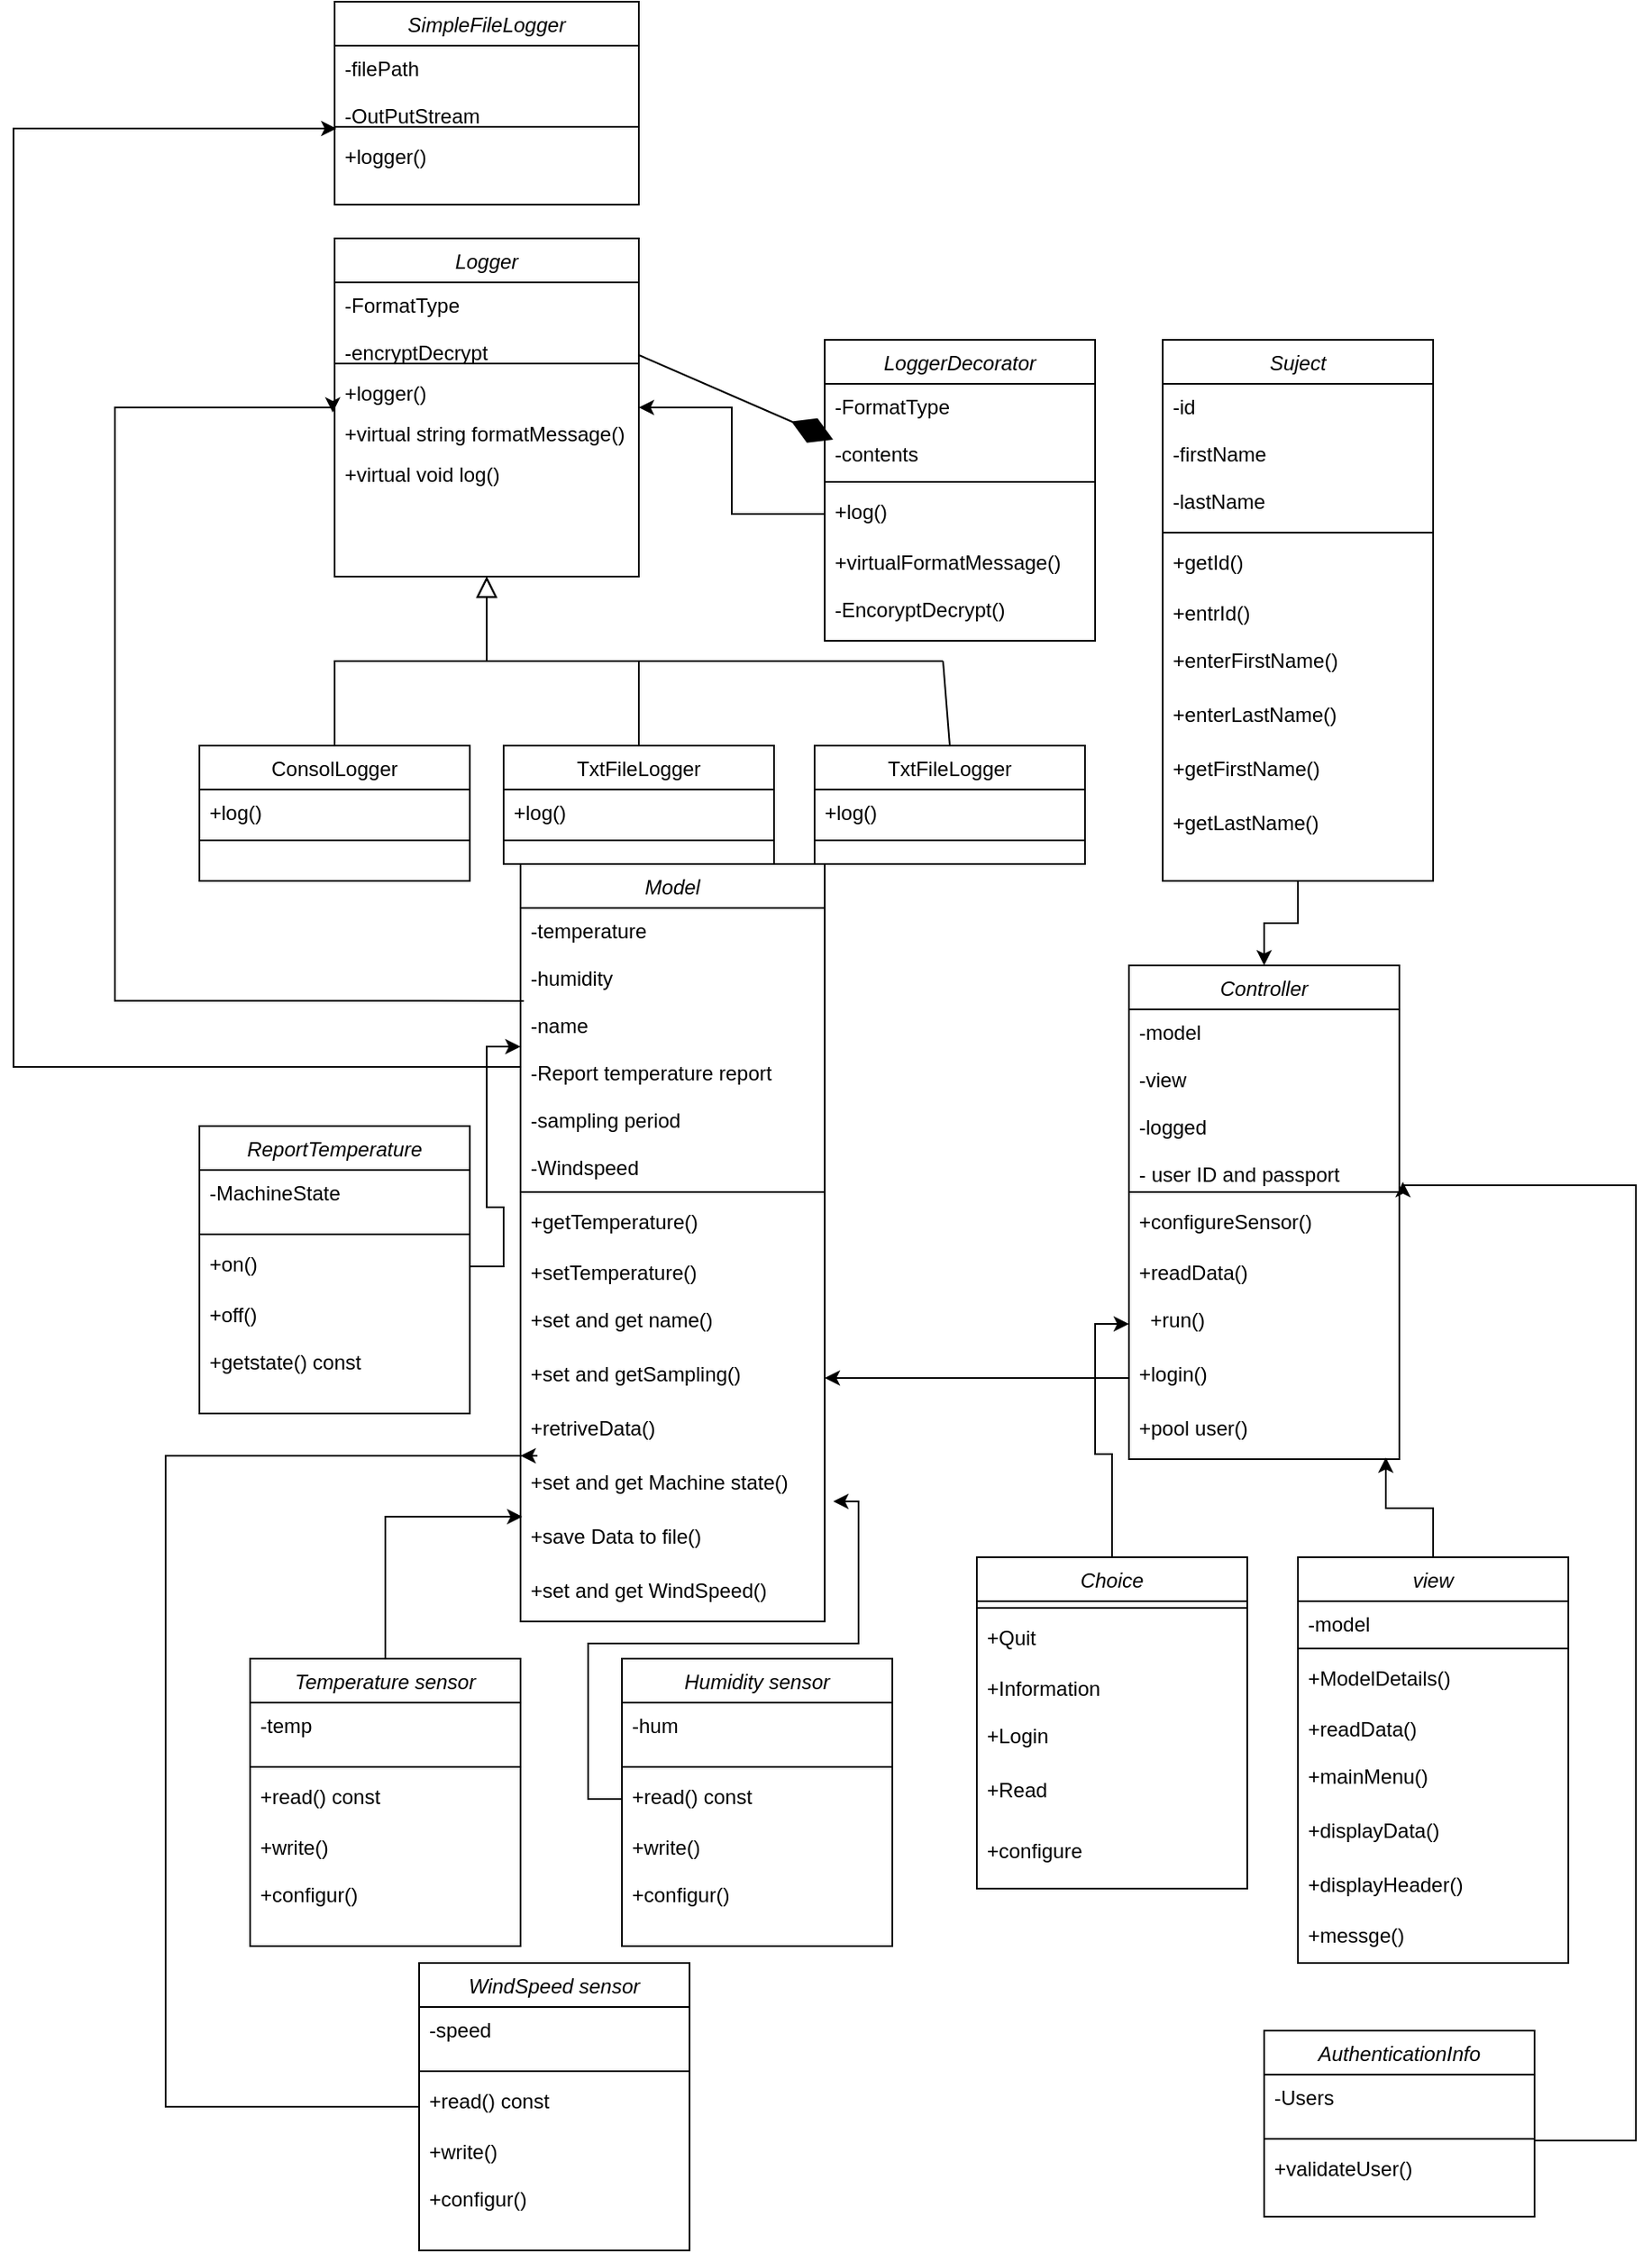 <mxfile version="14.4.3" type="device"><diagram id="C5RBs43oDa-KdzZeNtuy" name="Page-1"><mxGraphModel dx="1695" dy="1651" grid="1" gridSize="10" guides="1" tooltips="1" connect="1" arrows="1" fold="1" page="1" pageScale="1" pageWidth="827" pageHeight="1169" math="0" shadow="0"><root><mxCell id="WIyWlLk6GJQsqaUBKTNV-0"/><mxCell id="WIyWlLk6GJQsqaUBKTNV-1" parent="WIyWlLk6GJQsqaUBKTNV-0"/><mxCell id="zkfFHV4jXpPFQw0GAbJ--0" value="Logger" style="swimlane;fontStyle=2;align=center;verticalAlign=top;childLayout=stackLayout;horizontal=1;startSize=26;horizontalStack=0;resizeParent=1;resizeLast=0;collapsible=1;marginBottom=0;rounded=0;shadow=0;strokeWidth=1;" parent="WIyWlLk6GJQsqaUBKTNV-1" vertex="1"><mxGeometry x="50" y="60" width="180" height="200" as="geometry"><mxRectangle x="230" y="140" width="160" height="26" as="alternateBounds"/></mxGeometry></mxCell><mxCell id="zkfFHV4jXpPFQw0GAbJ--1" value="-FormatType&#10;&#10;-encryptDecrypt" style="text;align=left;verticalAlign=top;spacingLeft=4;spacingRight=4;overflow=hidden;rotatable=0;points=[[0,0.5],[1,0.5]];portConstraint=eastwest;" parent="zkfFHV4jXpPFQw0GAbJ--0" vertex="1"><mxGeometry y="26" width="180" height="44" as="geometry"/></mxCell><mxCell id="zkfFHV4jXpPFQw0GAbJ--4" value="" style="line;html=1;strokeWidth=1;align=left;verticalAlign=middle;spacingTop=-1;spacingLeft=3;spacingRight=3;rotatable=0;labelPosition=right;points=[];portConstraint=eastwest;" parent="zkfFHV4jXpPFQw0GAbJ--0" vertex="1"><mxGeometry y="70" width="180" height="8" as="geometry"/></mxCell><mxCell id="u04fJvuUdcjCUHpuiP7m-21" value="+logger()" style="text;align=left;verticalAlign=top;spacingLeft=4;spacingRight=4;overflow=hidden;rotatable=0;points=[[0,0.5],[1,0.5]];portConstraint=eastwest;" parent="zkfFHV4jXpPFQw0GAbJ--0" vertex="1"><mxGeometry y="78" width="180" height="24" as="geometry"/></mxCell><mxCell id="u04fJvuUdcjCUHpuiP7m-22" value="+virtual string formatMessage()" style="text;align=left;verticalAlign=top;spacingLeft=4;spacingRight=4;overflow=hidden;rotatable=0;points=[[0,0.5],[1,0.5]];portConstraint=eastwest;" parent="zkfFHV4jXpPFQw0GAbJ--0" vertex="1"><mxGeometry y="102" width="180" height="24" as="geometry"/></mxCell><mxCell id="u04fJvuUdcjCUHpuiP7m-23" value="+virtual void log()" style="text;align=left;verticalAlign=top;spacingLeft=4;spacingRight=4;overflow=hidden;rotatable=0;points=[[0,0.5],[1,0.5]];portConstraint=eastwest;" parent="zkfFHV4jXpPFQw0GAbJ--0" vertex="1"><mxGeometry y="126" width="180" height="24" as="geometry"/></mxCell><mxCell id="zkfFHV4jXpPFQw0GAbJ--6" value="ConsolLogger" style="swimlane;fontStyle=0;align=center;verticalAlign=top;childLayout=stackLayout;horizontal=1;startSize=26;horizontalStack=0;resizeParent=1;resizeLast=0;collapsible=1;marginBottom=0;rounded=0;shadow=0;strokeWidth=1;" parent="WIyWlLk6GJQsqaUBKTNV-1" vertex="1"><mxGeometry x="-30" y="360" width="160" height="80" as="geometry"><mxRectangle x="130" y="380" width="160" height="26" as="alternateBounds"/></mxGeometry></mxCell><mxCell id="zkfFHV4jXpPFQw0GAbJ--7" value="+log()" style="text;align=left;verticalAlign=top;spacingLeft=4;spacingRight=4;overflow=hidden;rotatable=0;points=[[0,0.5],[1,0.5]];portConstraint=eastwest;" parent="zkfFHV4jXpPFQw0GAbJ--6" vertex="1"><mxGeometry y="26" width="160" height="26" as="geometry"/></mxCell><mxCell id="zkfFHV4jXpPFQw0GAbJ--9" value="" style="line;html=1;strokeWidth=1;align=left;verticalAlign=middle;spacingTop=-1;spacingLeft=3;spacingRight=3;rotatable=0;labelPosition=right;points=[];portConstraint=eastwest;" parent="zkfFHV4jXpPFQw0GAbJ--6" vertex="1"><mxGeometry y="52" width="160" height="8" as="geometry"/></mxCell><mxCell id="zkfFHV4jXpPFQw0GAbJ--12" value="" style="endArrow=block;endSize=10;endFill=0;shadow=0;strokeWidth=1;rounded=0;edgeStyle=elbowEdgeStyle;elbow=vertical;" parent="WIyWlLk6GJQsqaUBKTNV-1" source="zkfFHV4jXpPFQw0GAbJ--6" target="zkfFHV4jXpPFQw0GAbJ--0" edge="1"><mxGeometry width="160" relative="1" as="geometry"><mxPoint x="200" y="203" as="sourcePoint"/><mxPoint x="200" y="203" as="targetPoint"/></mxGeometry></mxCell><mxCell id="zkfFHV4jXpPFQw0GAbJ--13" value="TxtFileLogger" style="swimlane;fontStyle=0;align=center;verticalAlign=top;childLayout=stackLayout;horizontal=1;startSize=26;horizontalStack=0;resizeParent=1;resizeLast=0;collapsible=1;marginBottom=0;rounded=0;shadow=0;strokeWidth=1;" parent="WIyWlLk6GJQsqaUBKTNV-1" vertex="1"><mxGeometry x="150" y="360" width="160" height="70" as="geometry"><mxRectangle x="340" y="380" width="170" height="26" as="alternateBounds"/></mxGeometry></mxCell><mxCell id="zkfFHV4jXpPFQw0GAbJ--14" value="+log()" style="text;align=left;verticalAlign=top;spacingLeft=4;spacingRight=4;overflow=hidden;rotatable=0;points=[[0,0.5],[1,0.5]];portConstraint=eastwest;" parent="zkfFHV4jXpPFQw0GAbJ--13" vertex="1"><mxGeometry y="26" width="160" height="26" as="geometry"/></mxCell><mxCell id="zkfFHV4jXpPFQw0GAbJ--15" value="" style="line;html=1;strokeWidth=1;align=left;verticalAlign=middle;spacingTop=-1;spacingLeft=3;spacingRight=3;rotatable=0;labelPosition=right;points=[];portConstraint=eastwest;" parent="zkfFHV4jXpPFQw0GAbJ--13" vertex="1"><mxGeometry y="52" width="160" height="8" as="geometry"/></mxCell><mxCell id="zkfFHV4jXpPFQw0GAbJ--16" value="" style="endArrow=block;endSize=10;endFill=0;shadow=0;strokeWidth=1;rounded=0;edgeStyle=elbowEdgeStyle;elbow=vertical;" parent="WIyWlLk6GJQsqaUBKTNV-1" source="zkfFHV4jXpPFQw0GAbJ--13" target="zkfFHV4jXpPFQw0GAbJ--0" edge="1"><mxGeometry width="160" relative="1" as="geometry"><mxPoint x="210" y="373" as="sourcePoint"/><mxPoint x="310" y="271" as="targetPoint"/></mxGeometry></mxCell><mxCell id="u04fJvuUdcjCUHpuiP7m-0" value="TxtFileLogger" style="swimlane;fontStyle=0;align=center;verticalAlign=top;childLayout=stackLayout;horizontal=1;startSize=26;horizontalStack=0;resizeParent=1;resizeLast=0;collapsible=1;marginBottom=0;rounded=0;shadow=0;strokeWidth=1;" parent="WIyWlLk6GJQsqaUBKTNV-1" vertex="1"><mxGeometry x="334" y="360" width="160" height="70" as="geometry"><mxRectangle x="340" y="380" width="170" height="26" as="alternateBounds"/></mxGeometry></mxCell><mxCell id="u04fJvuUdcjCUHpuiP7m-1" value="+log()" style="text;align=left;verticalAlign=top;spacingLeft=4;spacingRight=4;overflow=hidden;rotatable=0;points=[[0,0.5],[1,0.5]];portConstraint=eastwest;" parent="u04fJvuUdcjCUHpuiP7m-0" vertex="1"><mxGeometry y="26" width="160" height="26" as="geometry"/></mxCell><mxCell id="u04fJvuUdcjCUHpuiP7m-2" value="" style="line;html=1;strokeWidth=1;align=left;verticalAlign=middle;spacingTop=-1;spacingLeft=3;spacingRight=3;rotatable=0;labelPosition=right;points=[];portConstraint=eastwest;" parent="u04fJvuUdcjCUHpuiP7m-0" vertex="1"><mxGeometry y="52" width="160" height="8" as="geometry"/></mxCell><mxCell id="u04fJvuUdcjCUHpuiP7m-4" value="" style="endArrow=none;html=1;" parent="WIyWlLk6GJQsqaUBKTNV-1" edge="1"><mxGeometry width="50" height="50" relative="1" as="geometry"><mxPoint x="410" y="310" as="sourcePoint"/><mxPoint x="230" y="310" as="targetPoint"/></mxGeometry></mxCell><mxCell id="u04fJvuUdcjCUHpuiP7m-5" value="" style="endArrow=none;html=1;exitX=0.5;exitY=0;exitDx=0;exitDy=0;" parent="WIyWlLk6GJQsqaUBKTNV-1" source="u04fJvuUdcjCUHpuiP7m-0" edge="1"><mxGeometry width="50" height="50" relative="1" as="geometry"><mxPoint x="410" y="350" as="sourcePoint"/><mxPoint x="410" y="310" as="targetPoint"/></mxGeometry></mxCell><mxCell id="u04fJvuUdcjCUHpuiP7m-12" value="LoggerDecorator" style="swimlane;fontStyle=2;align=center;verticalAlign=top;childLayout=stackLayout;horizontal=1;startSize=26;horizontalStack=0;resizeParent=1;resizeLast=0;collapsible=1;marginBottom=0;rounded=0;shadow=0;strokeWidth=1;" parent="WIyWlLk6GJQsqaUBKTNV-1" vertex="1"><mxGeometry x="340" y="120" width="160" height="178" as="geometry"><mxRectangle x="230" y="140" width="160" height="26" as="alternateBounds"/></mxGeometry></mxCell><mxCell id="u04fJvuUdcjCUHpuiP7m-13" value="-FormatType&#10;&#10;-contents" style="text;align=left;verticalAlign=top;spacingLeft=4;spacingRight=4;overflow=hidden;rotatable=0;points=[[0,0.5],[1,0.5]];portConstraint=eastwest;" parent="u04fJvuUdcjCUHpuiP7m-12" vertex="1"><mxGeometry y="26" width="160" height="54" as="geometry"/></mxCell><mxCell id="u04fJvuUdcjCUHpuiP7m-14" value="" style="line;html=1;strokeWidth=1;align=left;verticalAlign=middle;spacingTop=-1;spacingLeft=3;spacingRight=3;rotatable=0;labelPosition=right;points=[];portConstraint=eastwest;" parent="u04fJvuUdcjCUHpuiP7m-12" vertex="1"><mxGeometry y="80" width="160" height="8" as="geometry"/></mxCell><mxCell id="u04fJvuUdcjCUHpuiP7m-16" value="+log()" style="text;align=left;verticalAlign=top;spacingLeft=4;spacingRight=4;overflow=hidden;rotatable=0;points=[[0,0.5],[1,0.5]];portConstraint=eastwest;" parent="u04fJvuUdcjCUHpuiP7m-12" vertex="1"><mxGeometry y="88" width="160" height="30" as="geometry"/></mxCell><mxCell id="u04fJvuUdcjCUHpuiP7m-17" value="+virtualFormatMessage()" style="text;align=left;verticalAlign=top;spacingLeft=4;spacingRight=4;overflow=hidden;rotatable=0;points=[[0,0.5],[1,0.5]];portConstraint=eastwest;" parent="u04fJvuUdcjCUHpuiP7m-12" vertex="1"><mxGeometry y="118" width="160" height="28" as="geometry"/></mxCell><mxCell id="u04fJvuUdcjCUHpuiP7m-18" value="-EncoryptDecrypt()" style="text;align=left;verticalAlign=top;spacingLeft=4;spacingRight=4;overflow=hidden;rotatable=0;points=[[0,0.5],[1,0.5]];portConstraint=eastwest;" parent="u04fJvuUdcjCUHpuiP7m-12" vertex="1"><mxGeometry y="146" width="160" height="32" as="geometry"/></mxCell><mxCell id="u04fJvuUdcjCUHpuiP7m-19" value="" style="endArrow=diamondThin;endFill=1;endSize=24;html=1;entryX=0.031;entryY=0.045;entryDx=0;entryDy=0;entryPerimeter=0;exitX=1;exitY=0.977;exitDx=0;exitDy=0;exitPerimeter=0;" parent="WIyWlLk6GJQsqaUBKTNV-1" source="zkfFHV4jXpPFQw0GAbJ--1" edge="1"><mxGeometry width="160" relative="1" as="geometry"><mxPoint x="230" y="173.5" as="sourcePoint"/><mxPoint x="344.96" y="178.99" as="targetPoint"/><Array as="points"/></mxGeometry></mxCell><mxCell id="u04fJvuUdcjCUHpuiP7m-20" style="edgeStyle=orthogonalEdgeStyle;rounded=0;orthogonalLoop=1;jettySize=auto;html=1;entryX=1;entryY=0.5;entryDx=0;entryDy=0;" parent="WIyWlLk6GJQsqaUBKTNV-1" source="u04fJvuUdcjCUHpuiP7m-16" target="zkfFHV4jXpPFQw0GAbJ--0" edge="1"><mxGeometry relative="1" as="geometry"><mxPoint x="230" y="215" as="targetPoint"/></mxGeometry></mxCell><mxCell id="u04fJvuUdcjCUHpuiP7m-122" style="edgeStyle=orthogonalEdgeStyle;rounded=0;orthogonalLoop=1;jettySize=auto;html=1;" parent="WIyWlLk6GJQsqaUBKTNV-1" source="u04fJvuUdcjCUHpuiP7m-24" target="u04fJvuUdcjCUHpuiP7m-94" edge="1"><mxGeometry relative="1" as="geometry"/></mxCell><mxCell id="u04fJvuUdcjCUHpuiP7m-24" value="Suject" style="swimlane;fontStyle=2;align=center;verticalAlign=top;childLayout=stackLayout;horizontal=1;startSize=26;horizontalStack=0;resizeParent=1;resizeLast=0;collapsible=1;marginBottom=0;rounded=0;shadow=0;strokeWidth=1;" parent="WIyWlLk6GJQsqaUBKTNV-1" vertex="1"><mxGeometry x="540" y="120" width="160" height="320" as="geometry"><mxRectangle x="230" y="140" width="160" height="26" as="alternateBounds"/></mxGeometry></mxCell><mxCell id="u04fJvuUdcjCUHpuiP7m-25" value="-id&#10;&#10;-firstName&#10;&#10;-lastName&#10;" style="text;align=left;verticalAlign=top;spacingLeft=4;spacingRight=4;overflow=hidden;rotatable=0;points=[[0,0.5],[1,0.5]];portConstraint=eastwest;" parent="u04fJvuUdcjCUHpuiP7m-24" vertex="1"><mxGeometry y="26" width="160" height="84" as="geometry"/></mxCell><mxCell id="u04fJvuUdcjCUHpuiP7m-26" value="" style="line;html=1;strokeWidth=1;align=left;verticalAlign=middle;spacingTop=-1;spacingLeft=3;spacingRight=3;rotatable=0;labelPosition=right;points=[];portConstraint=eastwest;" parent="u04fJvuUdcjCUHpuiP7m-24" vertex="1"><mxGeometry y="110" width="160" height="8" as="geometry"/></mxCell><mxCell id="u04fJvuUdcjCUHpuiP7m-27" value="+getId()" style="text;align=left;verticalAlign=top;spacingLeft=4;spacingRight=4;overflow=hidden;rotatable=0;points=[[0,0.5],[1,0.5]];portConstraint=eastwest;" parent="u04fJvuUdcjCUHpuiP7m-24" vertex="1"><mxGeometry y="118" width="160" height="30" as="geometry"/></mxCell><mxCell id="u04fJvuUdcjCUHpuiP7m-28" value="+entrId()" style="text;align=left;verticalAlign=top;spacingLeft=4;spacingRight=4;overflow=hidden;rotatable=0;points=[[0,0.5],[1,0.5]];portConstraint=eastwest;" parent="u04fJvuUdcjCUHpuiP7m-24" vertex="1"><mxGeometry y="148" width="160" height="28" as="geometry"/></mxCell><mxCell id="u04fJvuUdcjCUHpuiP7m-29" value="+enterFirstName()" style="text;align=left;verticalAlign=top;spacingLeft=4;spacingRight=4;overflow=hidden;rotatable=0;points=[[0,0.5],[1,0.5]];portConstraint=eastwest;" parent="u04fJvuUdcjCUHpuiP7m-24" vertex="1"><mxGeometry y="176" width="160" height="32" as="geometry"/></mxCell><mxCell id="u04fJvuUdcjCUHpuiP7m-30" value="+enterLastName()" style="text;align=left;verticalAlign=top;spacingLeft=4;spacingRight=4;overflow=hidden;rotatable=0;points=[[0,0.5],[1,0.5]];portConstraint=eastwest;" parent="u04fJvuUdcjCUHpuiP7m-24" vertex="1"><mxGeometry y="208" width="160" height="32" as="geometry"/></mxCell><mxCell id="u04fJvuUdcjCUHpuiP7m-31" value="+getFirstName()" style="text;align=left;verticalAlign=top;spacingLeft=4;spacingRight=4;overflow=hidden;rotatable=0;points=[[0,0.5],[1,0.5]];portConstraint=eastwest;" parent="u04fJvuUdcjCUHpuiP7m-24" vertex="1"><mxGeometry y="240" width="160" height="32" as="geometry"/></mxCell><mxCell id="u04fJvuUdcjCUHpuiP7m-32" value="+getLastName()" style="text;align=left;verticalAlign=top;spacingLeft=4;spacingRight=4;overflow=hidden;rotatable=0;points=[[0,0.5],[1,0.5]];portConstraint=eastwest;" parent="u04fJvuUdcjCUHpuiP7m-24" vertex="1"><mxGeometry y="272" width="160" height="32" as="geometry"/></mxCell><mxCell id="u04fJvuUdcjCUHpuiP7m-33" value="ReportTemperature" style="swimlane;fontStyle=2;align=center;verticalAlign=top;childLayout=stackLayout;horizontal=1;startSize=26;horizontalStack=0;resizeParent=1;resizeLast=0;collapsible=1;marginBottom=0;rounded=0;shadow=0;strokeWidth=1;" parent="WIyWlLk6GJQsqaUBKTNV-1" vertex="1"><mxGeometry x="-30" y="585" width="160" height="170" as="geometry"><mxRectangle x="230" y="140" width="160" height="26" as="alternateBounds"/></mxGeometry></mxCell><mxCell id="u04fJvuUdcjCUHpuiP7m-34" value="-MachineState&#10;&#10;&#10;&#10;&#10;" style="text;align=left;verticalAlign=top;spacingLeft=4;spacingRight=4;overflow=hidden;rotatable=0;points=[[0,0.5],[1,0.5]];portConstraint=eastwest;" parent="u04fJvuUdcjCUHpuiP7m-33" vertex="1"><mxGeometry y="26" width="160" height="34" as="geometry"/></mxCell><mxCell id="u04fJvuUdcjCUHpuiP7m-35" value="" style="line;html=1;strokeWidth=1;align=left;verticalAlign=middle;spacingTop=-1;spacingLeft=3;spacingRight=3;rotatable=0;labelPosition=right;points=[];portConstraint=eastwest;" parent="u04fJvuUdcjCUHpuiP7m-33" vertex="1"><mxGeometry y="60" width="160" height="8" as="geometry"/></mxCell><mxCell id="u04fJvuUdcjCUHpuiP7m-36" value="+on()" style="text;align=left;verticalAlign=top;spacingLeft=4;spacingRight=4;overflow=hidden;rotatable=0;points=[[0,0.5],[1,0.5]];portConstraint=eastwest;" parent="u04fJvuUdcjCUHpuiP7m-33" vertex="1"><mxGeometry y="68" width="160" height="30" as="geometry"/></mxCell><mxCell id="u04fJvuUdcjCUHpuiP7m-37" value="+off()" style="text;align=left;verticalAlign=top;spacingLeft=4;spacingRight=4;overflow=hidden;rotatable=0;points=[[0,0.5],[1,0.5]];portConstraint=eastwest;" parent="u04fJvuUdcjCUHpuiP7m-33" vertex="1"><mxGeometry y="98" width="160" height="28" as="geometry"/></mxCell><mxCell id="u04fJvuUdcjCUHpuiP7m-38" value="+getstate() const" style="text;align=left;verticalAlign=top;spacingLeft=4;spacingRight=4;overflow=hidden;rotatable=0;points=[[0,0.5],[1,0.5]];portConstraint=eastwest;" parent="u04fJvuUdcjCUHpuiP7m-33" vertex="1"><mxGeometry y="126" width="160" height="32" as="geometry"/></mxCell><mxCell id="u04fJvuUdcjCUHpuiP7m-68" style="edgeStyle=orthogonalEdgeStyle;rounded=0;orthogonalLoop=1;jettySize=auto;html=1;entryX=0.006;entryY=0.063;entryDx=0;entryDy=0;entryPerimeter=0;" parent="WIyWlLk6GJQsqaUBKTNV-1" source="u04fJvuUdcjCUHpuiP7m-42" target="u04fJvuUdcjCUHpuiP7m-63" edge="1"><mxGeometry relative="1" as="geometry"/></mxCell><mxCell id="u04fJvuUdcjCUHpuiP7m-42" value="Temperature sensor" style="swimlane;fontStyle=2;align=center;verticalAlign=top;childLayout=stackLayout;horizontal=1;startSize=26;horizontalStack=0;resizeParent=1;resizeLast=0;collapsible=1;marginBottom=0;rounded=0;shadow=0;strokeWidth=1;" parent="WIyWlLk6GJQsqaUBKTNV-1" vertex="1"><mxGeometry y="900" width="160" height="170" as="geometry"><mxRectangle x="230" y="140" width="160" height="26" as="alternateBounds"/></mxGeometry></mxCell><mxCell id="u04fJvuUdcjCUHpuiP7m-43" value="-temp&#10;&#10;&#10;&#10;&#10;" style="text;align=left;verticalAlign=top;spacingLeft=4;spacingRight=4;overflow=hidden;rotatable=0;points=[[0,0.5],[1,0.5]];portConstraint=eastwest;" parent="u04fJvuUdcjCUHpuiP7m-42" vertex="1"><mxGeometry y="26" width="160" height="34" as="geometry"/></mxCell><mxCell id="u04fJvuUdcjCUHpuiP7m-44" value="" style="line;html=1;strokeWidth=1;align=left;verticalAlign=middle;spacingTop=-1;spacingLeft=3;spacingRight=3;rotatable=0;labelPosition=right;points=[];portConstraint=eastwest;" parent="u04fJvuUdcjCUHpuiP7m-42" vertex="1"><mxGeometry y="60" width="160" height="8" as="geometry"/></mxCell><mxCell id="u04fJvuUdcjCUHpuiP7m-45" value="+read() const" style="text;align=left;verticalAlign=top;spacingLeft=4;spacingRight=4;overflow=hidden;rotatable=0;points=[[0,0.5],[1,0.5]];portConstraint=eastwest;" parent="u04fJvuUdcjCUHpuiP7m-42" vertex="1"><mxGeometry y="68" width="160" height="30" as="geometry"/></mxCell><mxCell id="u04fJvuUdcjCUHpuiP7m-46" value="+write()" style="text;align=left;verticalAlign=top;spacingLeft=4;spacingRight=4;overflow=hidden;rotatable=0;points=[[0,0.5],[1,0.5]];portConstraint=eastwest;" parent="u04fJvuUdcjCUHpuiP7m-42" vertex="1"><mxGeometry y="98" width="160" height="28" as="geometry"/></mxCell><mxCell id="u04fJvuUdcjCUHpuiP7m-47" value="+configur()" style="text;align=left;verticalAlign=top;spacingLeft=4;spacingRight=4;overflow=hidden;rotatable=0;points=[[0,0.5],[1,0.5]];portConstraint=eastwest;" parent="u04fJvuUdcjCUHpuiP7m-42" vertex="1"><mxGeometry y="126" width="160" height="32" as="geometry"/></mxCell><mxCell id="u04fJvuUdcjCUHpuiP7m-48" value="Humidity sensor" style="swimlane;fontStyle=2;align=center;verticalAlign=top;childLayout=stackLayout;horizontal=1;startSize=26;horizontalStack=0;resizeParent=1;resizeLast=0;collapsible=1;marginBottom=0;rounded=0;shadow=0;strokeWidth=1;" parent="WIyWlLk6GJQsqaUBKTNV-1" vertex="1"><mxGeometry x="220" y="900" width="160" height="170" as="geometry"><mxRectangle x="230" y="140" width="160" height="26" as="alternateBounds"/></mxGeometry></mxCell><mxCell id="u04fJvuUdcjCUHpuiP7m-49" value="-hum&#10;&#10;&#10;&#10;&#10;" style="text;align=left;verticalAlign=top;spacingLeft=4;spacingRight=4;overflow=hidden;rotatable=0;points=[[0,0.5],[1,0.5]];portConstraint=eastwest;" parent="u04fJvuUdcjCUHpuiP7m-48" vertex="1"><mxGeometry y="26" width="160" height="34" as="geometry"/></mxCell><mxCell id="u04fJvuUdcjCUHpuiP7m-50" value="" style="line;html=1;strokeWidth=1;align=left;verticalAlign=middle;spacingTop=-1;spacingLeft=3;spacingRight=3;rotatable=0;labelPosition=right;points=[];portConstraint=eastwest;" parent="u04fJvuUdcjCUHpuiP7m-48" vertex="1"><mxGeometry y="60" width="160" height="8" as="geometry"/></mxCell><mxCell id="u04fJvuUdcjCUHpuiP7m-51" value="+read() const" style="text;align=left;verticalAlign=top;spacingLeft=4;spacingRight=4;overflow=hidden;rotatable=0;points=[[0,0.5],[1,0.5]];portConstraint=eastwest;" parent="u04fJvuUdcjCUHpuiP7m-48" vertex="1"><mxGeometry y="68" width="160" height="30" as="geometry"/></mxCell><mxCell id="u04fJvuUdcjCUHpuiP7m-52" value="+write()" style="text;align=left;verticalAlign=top;spacingLeft=4;spacingRight=4;overflow=hidden;rotatable=0;points=[[0,0.5],[1,0.5]];portConstraint=eastwest;" parent="u04fJvuUdcjCUHpuiP7m-48" vertex="1"><mxGeometry y="98" width="160" height="28" as="geometry"/></mxCell><mxCell id="u04fJvuUdcjCUHpuiP7m-53" value="+configur()" style="text;align=left;verticalAlign=top;spacingLeft=4;spacingRight=4;overflow=hidden;rotatable=0;points=[[0,0.5],[1,0.5]];portConstraint=eastwest;" parent="u04fJvuUdcjCUHpuiP7m-48" vertex="1"><mxGeometry y="126" width="160" height="32" as="geometry"/></mxCell><mxCell id="u04fJvuUdcjCUHpuiP7m-54" value="Model" style="swimlane;fontStyle=2;align=center;verticalAlign=top;childLayout=stackLayout;horizontal=1;startSize=26;horizontalStack=0;resizeParent=1;resizeLast=0;collapsible=1;marginBottom=0;rounded=0;shadow=0;strokeWidth=1;" parent="WIyWlLk6GJQsqaUBKTNV-1" vertex="1"><mxGeometry x="160" y="430" width="180" height="448" as="geometry"><mxRectangle x="230" y="140" width="160" height="26" as="alternateBounds"/></mxGeometry></mxCell><mxCell id="u04fJvuUdcjCUHpuiP7m-55" value="-temperature&#10;&#10;-humidity&#10;&#10;-name&#10;&#10;-Report temperature report&#10;&#10;-sampling period&#10;&#10;-Windspeed&#10;&#10;&#10;&#10;&#10;" style="text;align=left;verticalAlign=top;spacingLeft=4;spacingRight=4;overflow=hidden;rotatable=0;points=[[0,0.5],[1,0.5]];portConstraint=eastwest;" parent="u04fJvuUdcjCUHpuiP7m-54" vertex="1"><mxGeometry y="26" width="180" height="164" as="geometry"/></mxCell><mxCell id="u04fJvuUdcjCUHpuiP7m-56" value="" style="line;html=1;strokeWidth=1;align=left;verticalAlign=middle;spacingTop=-1;spacingLeft=3;spacingRight=3;rotatable=0;labelPosition=right;points=[];portConstraint=eastwest;" parent="u04fJvuUdcjCUHpuiP7m-54" vertex="1"><mxGeometry y="190" width="180" height="8" as="geometry"/></mxCell><mxCell id="u04fJvuUdcjCUHpuiP7m-57" value="+getTemperature()" style="text;align=left;verticalAlign=top;spacingLeft=4;spacingRight=4;overflow=hidden;rotatable=0;points=[[0,0.5],[1,0.5]];portConstraint=eastwest;" parent="u04fJvuUdcjCUHpuiP7m-54" vertex="1"><mxGeometry y="198" width="180" height="30" as="geometry"/></mxCell><mxCell id="u04fJvuUdcjCUHpuiP7m-58" value="+setTemperature()" style="text;align=left;verticalAlign=top;spacingLeft=4;spacingRight=4;overflow=hidden;rotatable=0;points=[[0,0.5],[1,0.5]];portConstraint=eastwest;" parent="u04fJvuUdcjCUHpuiP7m-54" vertex="1"><mxGeometry y="228" width="180" height="28" as="geometry"/></mxCell><mxCell id="u04fJvuUdcjCUHpuiP7m-59" value="+set and get name()" style="text;align=left;verticalAlign=top;spacingLeft=4;spacingRight=4;overflow=hidden;rotatable=0;points=[[0,0.5],[1,0.5]];portConstraint=eastwest;" parent="u04fJvuUdcjCUHpuiP7m-54" vertex="1"><mxGeometry y="256" width="180" height="32" as="geometry"/></mxCell><mxCell id="u04fJvuUdcjCUHpuiP7m-60" value="+set and getSampling()" style="text;align=left;verticalAlign=top;spacingLeft=4;spacingRight=4;overflow=hidden;rotatable=0;points=[[0,0.5],[1,0.5]];portConstraint=eastwest;" parent="u04fJvuUdcjCUHpuiP7m-54" vertex="1"><mxGeometry y="288" width="180" height="32" as="geometry"/></mxCell><mxCell id="u04fJvuUdcjCUHpuiP7m-61" value="+retriveData()" style="text;align=left;verticalAlign=top;spacingLeft=4;spacingRight=4;overflow=hidden;rotatable=0;points=[[0,0.5],[1,0.5]];portConstraint=eastwest;" parent="u04fJvuUdcjCUHpuiP7m-54" vertex="1"><mxGeometry y="320" width="180" height="32" as="geometry"/></mxCell><mxCell id="u04fJvuUdcjCUHpuiP7m-62" value="+set and get Machine state()" style="text;align=left;verticalAlign=top;spacingLeft=4;spacingRight=4;overflow=hidden;rotatable=0;points=[[0,0.5],[1,0.5]];portConstraint=eastwest;" parent="u04fJvuUdcjCUHpuiP7m-54" vertex="1"><mxGeometry y="352" width="180" height="32" as="geometry"/></mxCell><mxCell id="u04fJvuUdcjCUHpuiP7m-63" value="+save Data to file()" style="text;align=left;verticalAlign=top;spacingLeft=4;spacingRight=4;overflow=hidden;rotatable=0;points=[[0,0.5],[1,0.5]];portConstraint=eastwest;" parent="u04fJvuUdcjCUHpuiP7m-54" vertex="1"><mxGeometry y="384" width="180" height="32" as="geometry"/></mxCell><mxCell id="LLPjT-CwxZAEbJYa-wtv-0" value="+set and get WindSpeed()" style="text;align=left;verticalAlign=top;spacingLeft=4;spacingRight=4;overflow=hidden;rotatable=0;points=[[0,0.5],[1,0.5]];portConstraint=eastwest;" parent="u04fJvuUdcjCUHpuiP7m-54" vertex="1"><mxGeometry y="416" width="180" height="32" as="geometry"/></mxCell><mxCell id="u04fJvuUdcjCUHpuiP7m-67" style="edgeStyle=orthogonalEdgeStyle;rounded=0;orthogonalLoop=1;jettySize=auto;html=1;entryX=1.028;entryY=0.781;entryDx=0;entryDy=0;entryPerimeter=0;" parent="WIyWlLk6GJQsqaUBKTNV-1" source="u04fJvuUdcjCUHpuiP7m-51" target="u04fJvuUdcjCUHpuiP7m-62" edge="1"><mxGeometry relative="1" as="geometry"/></mxCell><mxCell id="u04fJvuUdcjCUHpuiP7m-69" style="edgeStyle=orthogonalEdgeStyle;rounded=0;orthogonalLoop=1;jettySize=auto;html=1;" parent="WIyWlLk6GJQsqaUBKTNV-1" source="u04fJvuUdcjCUHpuiP7m-36" target="u04fJvuUdcjCUHpuiP7m-55" edge="1"><mxGeometry relative="1" as="geometry"/></mxCell><mxCell id="u04fJvuUdcjCUHpuiP7m-115" style="edgeStyle=orthogonalEdgeStyle;rounded=0;orthogonalLoop=1;jettySize=auto;html=1;" parent="WIyWlLk6GJQsqaUBKTNV-1" source="u04fJvuUdcjCUHpuiP7m-70" target="u04fJvuUdcjCUHpuiP7m-99" edge="1"><mxGeometry relative="1" as="geometry"/></mxCell><mxCell id="u04fJvuUdcjCUHpuiP7m-70" value="Choice" style="swimlane;fontStyle=2;align=center;verticalAlign=top;childLayout=stackLayout;horizontal=1;startSize=26;horizontalStack=0;resizeParent=1;resizeLast=0;collapsible=1;marginBottom=0;rounded=0;shadow=0;strokeWidth=1;" parent="WIyWlLk6GJQsqaUBKTNV-1" vertex="1"><mxGeometry x="430" y="840" width="160" height="196" as="geometry"><mxRectangle x="230" y="140" width="160" height="26" as="alternateBounds"/></mxGeometry></mxCell><mxCell id="u04fJvuUdcjCUHpuiP7m-72" value="" style="line;html=1;strokeWidth=1;align=left;verticalAlign=middle;spacingTop=-1;spacingLeft=3;spacingRight=3;rotatable=0;labelPosition=right;points=[];portConstraint=eastwest;" parent="u04fJvuUdcjCUHpuiP7m-70" vertex="1"><mxGeometry y="26" width="160" height="8" as="geometry"/></mxCell><mxCell id="u04fJvuUdcjCUHpuiP7m-73" value="+Quit&#10;" style="text;align=left;verticalAlign=top;spacingLeft=4;spacingRight=4;overflow=hidden;rotatable=0;points=[[0,0.5],[1,0.5]];portConstraint=eastwest;" parent="u04fJvuUdcjCUHpuiP7m-70" vertex="1"><mxGeometry y="34" width="160" height="30" as="geometry"/></mxCell><mxCell id="u04fJvuUdcjCUHpuiP7m-74" value="+Information" style="text;align=left;verticalAlign=top;spacingLeft=4;spacingRight=4;overflow=hidden;rotatable=0;points=[[0,0.5],[1,0.5]];portConstraint=eastwest;" parent="u04fJvuUdcjCUHpuiP7m-70" vertex="1"><mxGeometry y="64" width="160" height="28" as="geometry"/></mxCell><mxCell id="u04fJvuUdcjCUHpuiP7m-75" value="+Login&#10;" style="text;align=left;verticalAlign=top;spacingLeft=4;spacingRight=4;overflow=hidden;rotatable=0;points=[[0,0.5],[1,0.5]];portConstraint=eastwest;" parent="u04fJvuUdcjCUHpuiP7m-70" vertex="1"><mxGeometry y="92" width="160" height="32" as="geometry"/></mxCell><mxCell id="u04fJvuUdcjCUHpuiP7m-82" value="+Read&#10;" style="text;align=left;verticalAlign=top;spacingLeft=4;spacingRight=4;overflow=hidden;rotatable=0;points=[[0,0.5],[1,0.5]];portConstraint=eastwest;" parent="u04fJvuUdcjCUHpuiP7m-70" vertex="1"><mxGeometry y="124" width="160" height="36" as="geometry"/></mxCell><mxCell id="u04fJvuUdcjCUHpuiP7m-83" value="+configure" style="text;align=left;verticalAlign=top;spacingLeft=4;spacingRight=4;overflow=hidden;rotatable=0;points=[[0,0.5],[1,0.5]];portConstraint=eastwest;" parent="u04fJvuUdcjCUHpuiP7m-70" vertex="1"><mxGeometry y="160" width="160" height="36" as="geometry"/></mxCell><mxCell id="u04fJvuUdcjCUHpuiP7m-94" value="Controller" style="swimlane;fontStyle=2;align=center;verticalAlign=top;childLayout=stackLayout;horizontal=1;startSize=26;horizontalStack=0;resizeParent=1;resizeLast=0;collapsible=1;marginBottom=0;rounded=0;shadow=0;strokeWidth=1;" parent="WIyWlLk6GJQsqaUBKTNV-1" vertex="1"><mxGeometry x="520" y="490" width="160" height="292" as="geometry"><mxRectangle x="230" y="140" width="160" height="26" as="alternateBounds"/></mxGeometry></mxCell><mxCell id="u04fJvuUdcjCUHpuiP7m-95" value="-model&#10;&#10;-view&#10;&#10;-logged &#10;&#10;- user ID and passport " style="text;align=left;verticalAlign=top;spacingLeft=4;spacingRight=4;overflow=hidden;rotatable=0;points=[[0,0.5],[1,0.5]];portConstraint=eastwest;" parent="u04fJvuUdcjCUHpuiP7m-94" vertex="1"><mxGeometry y="26" width="160" height="104" as="geometry"/></mxCell><mxCell id="u04fJvuUdcjCUHpuiP7m-96" value="" style="line;html=1;strokeWidth=1;align=left;verticalAlign=middle;spacingTop=-1;spacingLeft=3;spacingRight=3;rotatable=0;labelPosition=right;points=[];portConstraint=eastwest;" parent="u04fJvuUdcjCUHpuiP7m-94" vertex="1"><mxGeometry y="130" width="160" height="8" as="geometry"/></mxCell><mxCell id="u04fJvuUdcjCUHpuiP7m-97" value="+configureSensor()&#10;&#10;" style="text;align=left;verticalAlign=top;spacingLeft=4;spacingRight=4;overflow=hidden;rotatable=0;points=[[0,0.5],[1,0.5]];portConstraint=eastwest;" parent="u04fJvuUdcjCUHpuiP7m-94" vertex="1"><mxGeometry y="138" width="160" height="30" as="geometry"/></mxCell><mxCell id="u04fJvuUdcjCUHpuiP7m-98" value="+readData()" style="text;align=left;verticalAlign=top;spacingLeft=4;spacingRight=4;overflow=hidden;rotatable=0;points=[[0,0.5],[1,0.5]];portConstraint=eastwest;" parent="u04fJvuUdcjCUHpuiP7m-94" vertex="1"><mxGeometry y="168" width="160" height="28" as="geometry"/></mxCell><mxCell id="u04fJvuUdcjCUHpuiP7m-99" value="  +run()" style="text;align=left;verticalAlign=top;spacingLeft=4;spacingRight=4;overflow=hidden;rotatable=0;points=[[0,0.5],[1,0.5]];portConstraint=eastwest;" parent="u04fJvuUdcjCUHpuiP7m-94" vertex="1"><mxGeometry y="196" width="160" height="32" as="geometry"/></mxCell><mxCell id="u04fJvuUdcjCUHpuiP7m-100" value="+login()" style="text;align=left;verticalAlign=top;spacingLeft=4;spacingRight=4;overflow=hidden;rotatable=0;points=[[0,0.5],[1,0.5]];portConstraint=eastwest;" parent="u04fJvuUdcjCUHpuiP7m-94" vertex="1"><mxGeometry y="228" width="160" height="32" as="geometry"/></mxCell><mxCell id="u04fJvuUdcjCUHpuiP7m-101" value="+pool user()" style="text;align=left;verticalAlign=top;spacingLeft=4;spacingRight=4;overflow=hidden;rotatable=0;points=[[0,0.5],[1,0.5]];portConstraint=eastwest;" parent="u04fJvuUdcjCUHpuiP7m-94" vertex="1"><mxGeometry y="260" width="160" height="32" as="geometry"/></mxCell><mxCell id="u04fJvuUdcjCUHpuiP7m-105" style="edgeStyle=orthogonalEdgeStyle;rounded=0;orthogonalLoop=1;jettySize=auto;html=1;" parent="WIyWlLk6GJQsqaUBKTNV-1" source="u04fJvuUdcjCUHpuiP7m-100" target="u04fJvuUdcjCUHpuiP7m-60" edge="1"><mxGeometry relative="1" as="geometry"/></mxCell><mxCell id="u04fJvuUdcjCUHpuiP7m-119" style="edgeStyle=orthogonalEdgeStyle;rounded=0;orthogonalLoop=1;jettySize=auto;html=1;entryX=0.95;entryY=0.969;entryDx=0;entryDy=0;entryPerimeter=0;" parent="WIyWlLk6GJQsqaUBKTNV-1" source="u04fJvuUdcjCUHpuiP7m-107" target="u04fJvuUdcjCUHpuiP7m-101" edge="1"><mxGeometry relative="1" as="geometry"/></mxCell><mxCell id="u04fJvuUdcjCUHpuiP7m-107" value="view" style="swimlane;fontStyle=2;align=center;verticalAlign=top;childLayout=stackLayout;horizontal=1;startSize=26;horizontalStack=0;resizeParent=1;resizeLast=0;collapsible=1;marginBottom=0;rounded=0;shadow=0;strokeWidth=1;" parent="WIyWlLk6GJQsqaUBKTNV-1" vertex="1"><mxGeometry x="620" y="840" width="160" height="240" as="geometry"><mxRectangle x="230" y="140" width="160" height="26" as="alternateBounds"/></mxGeometry></mxCell><mxCell id="u04fJvuUdcjCUHpuiP7m-108" value="-model " style="text;align=left;verticalAlign=top;spacingLeft=4;spacingRight=4;overflow=hidden;rotatable=0;points=[[0,0.5],[1,0.5]];portConstraint=eastwest;" parent="u04fJvuUdcjCUHpuiP7m-107" vertex="1"><mxGeometry y="26" width="160" height="24" as="geometry"/></mxCell><mxCell id="u04fJvuUdcjCUHpuiP7m-109" value="" style="line;html=1;strokeWidth=1;align=left;verticalAlign=middle;spacingTop=-1;spacingLeft=3;spacingRight=3;rotatable=0;labelPosition=right;points=[];portConstraint=eastwest;" parent="u04fJvuUdcjCUHpuiP7m-107" vertex="1"><mxGeometry y="50" width="160" height="8" as="geometry"/></mxCell><mxCell id="u04fJvuUdcjCUHpuiP7m-110" value="+ModelDetails()" style="text;align=left;verticalAlign=top;spacingLeft=4;spacingRight=4;overflow=hidden;rotatable=0;points=[[0,0.5],[1,0.5]];portConstraint=eastwest;" parent="u04fJvuUdcjCUHpuiP7m-107" vertex="1"><mxGeometry y="58" width="160" height="30" as="geometry"/></mxCell><mxCell id="u04fJvuUdcjCUHpuiP7m-111" value="+readData()" style="text;align=left;verticalAlign=top;spacingLeft=4;spacingRight=4;overflow=hidden;rotatable=0;points=[[0,0.5],[1,0.5]];portConstraint=eastwest;" parent="u04fJvuUdcjCUHpuiP7m-107" vertex="1"><mxGeometry y="88" width="160" height="28" as="geometry"/></mxCell><mxCell id="u04fJvuUdcjCUHpuiP7m-112" value="+mainMenu()" style="text;align=left;verticalAlign=top;spacingLeft=4;spacingRight=4;overflow=hidden;rotatable=0;points=[[0,0.5],[1,0.5]];portConstraint=eastwest;" parent="u04fJvuUdcjCUHpuiP7m-107" vertex="1"><mxGeometry y="116" width="160" height="32" as="geometry"/></mxCell><mxCell id="u04fJvuUdcjCUHpuiP7m-113" value="+displayData()" style="text;align=left;verticalAlign=top;spacingLeft=4;spacingRight=4;overflow=hidden;rotatable=0;points=[[0,0.5],[1,0.5]];portConstraint=eastwest;" parent="u04fJvuUdcjCUHpuiP7m-107" vertex="1"><mxGeometry y="148" width="160" height="32" as="geometry"/></mxCell><mxCell id="u04fJvuUdcjCUHpuiP7m-114" value="+displayHeader()" style="text;align=left;verticalAlign=top;spacingLeft=4;spacingRight=4;overflow=hidden;rotatable=0;points=[[0,0.5],[1,0.5]];portConstraint=eastwest;" parent="u04fJvuUdcjCUHpuiP7m-107" vertex="1"><mxGeometry y="180" width="160" height="30" as="geometry"/></mxCell><mxCell id="u04fJvuUdcjCUHpuiP7m-121" value="+messge()" style="text;align=left;verticalAlign=top;spacingLeft=4;spacingRight=4;overflow=hidden;rotatable=0;points=[[0,0.5],[1,0.5]];portConstraint=eastwest;" parent="u04fJvuUdcjCUHpuiP7m-107" vertex="1"><mxGeometry y="210" width="160" height="30" as="geometry"/></mxCell><mxCell id="u04fJvuUdcjCUHpuiP7m-129" style="edgeStyle=orthogonalEdgeStyle;rounded=0;orthogonalLoop=1;jettySize=auto;html=1;" parent="WIyWlLk6GJQsqaUBKTNV-1" source="u04fJvuUdcjCUHpuiP7m-123" edge="1"><mxGeometry relative="1" as="geometry"><mxPoint x="160" y="780" as="targetPoint"/><Array as="points"><mxPoint x="-50" y="1165"/><mxPoint x="-50" y="780"/><mxPoint x="170" y="780"/></Array></mxGeometry></mxCell><mxCell id="u04fJvuUdcjCUHpuiP7m-123" value="WindSpeed sensor" style="swimlane;fontStyle=2;align=center;verticalAlign=top;childLayout=stackLayout;horizontal=1;startSize=26;horizontalStack=0;resizeParent=1;resizeLast=0;collapsible=1;marginBottom=0;rounded=0;shadow=0;strokeWidth=1;" parent="WIyWlLk6GJQsqaUBKTNV-1" vertex="1"><mxGeometry x="100" y="1080" width="160" height="170" as="geometry"><mxRectangle x="230" y="140" width="160" height="26" as="alternateBounds"/></mxGeometry></mxCell><mxCell id="u04fJvuUdcjCUHpuiP7m-124" value="-speed&#10;&#10;&#10;&#10;&#10;" style="text;align=left;verticalAlign=top;spacingLeft=4;spacingRight=4;overflow=hidden;rotatable=0;points=[[0,0.5],[1,0.5]];portConstraint=eastwest;" parent="u04fJvuUdcjCUHpuiP7m-123" vertex="1"><mxGeometry y="26" width="160" height="34" as="geometry"/></mxCell><mxCell id="u04fJvuUdcjCUHpuiP7m-125" value="" style="line;html=1;strokeWidth=1;align=left;verticalAlign=middle;spacingTop=-1;spacingLeft=3;spacingRight=3;rotatable=0;labelPosition=right;points=[];portConstraint=eastwest;" parent="u04fJvuUdcjCUHpuiP7m-123" vertex="1"><mxGeometry y="60" width="160" height="8" as="geometry"/></mxCell><mxCell id="u04fJvuUdcjCUHpuiP7m-126" value="+read() const" style="text;align=left;verticalAlign=top;spacingLeft=4;spacingRight=4;overflow=hidden;rotatable=0;points=[[0,0.5],[1,0.5]];portConstraint=eastwest;" parent="u04fJvuUdcjCUHpuiP7m-123" vertex="1"><mxGeometry y="68" width="160" height="30" as="geometry"/></mxCell><mxCell id="u04fJvuUdcjCUHpuiP7m-127" value="+write()" style="text;align=left;verticalAlign=top;spacingLeft=4;spacingRight=4;overflow=hidden;rotatable=0;points=[[0,0.5],[1,0.5]];portConstraint=eastwest;" parent="u04fJvuUdcjCUHpuiP7m-123" vertex="1"><mxGeometry y="98" width="160" height="28" as="geometry"/></mxCell><mxCell id="u04fJvuUdcjCUHpuiP7m-128" value="+configur()" style="text;align=left;verticalAlign=top;spacingLeft=4;spacingRight=4;overflow=hidden;rotatable=0;points=[[0,0.5],[1,0.5]];portConstraint=eastwest;" parent="u04fJvuUdcjCUHpuiP7m-123" vertex="1"><mxGeometry y="126" width="160" height="32" as="geometry"/></mxCell><mxCell id="ZTotoPpgkkY5JJTHQ8e9-6" style="edgeStyle=orthogonalEdgeStyle;rounded=0;orthogonalLoop=1;jettySize=auto;html=1;entryX=1.013;entryY=0.981;entryDx=0;entryDy=0;entryPerimeter=0;" parent="WIyWlLk6GJQsqaUBKTNV-1" source="ZTotoPpgkkY5JJTHQ8e9-0" target="u04fJvuUdcjCUHpuiP7m-95" edge="1"><mxGeometry relative="1" as="geometry"><mxPoint x="810" y="620" as="targetPoint"/><Array as="points"><mxPoint x="820" y="1185"/><mxPoint x="820" y="620"/><mxPoint x="682" y="620"/></Array></mxGeometry></mxCell><mxCell id="ZTotoPpgkkY5JJTHQ8e9-0" value="AuthenticationInfo" style="swimlane;fontStyle=2;align=center;verticalAlign=top;childLayout=stackLayout;horizontal=1;startSize=26;horizontalStack=0;resizeParent=1;resizeLast=0;collapsible=1;marginBottom=0;rounded=0;shadow=0;strokeWidth=1;" parent="WIyWlLk6GJQsqaUBKTNV-1" vertex="1"><mxGeometry x="600" y="1120" width="160" height="110" as="geometry"><mxRectangle x="230" y="140" width="160" height="26" as="alternateBounds"/></mxGeometry></mxCell><mxCell id="ZTotoPpgkkY5JJTHQ8e9-1" value="-Users" style="text;align=left;verticalAlign=top;spacingLeft=4;spacingRight=4;overflow=hidden;rotatable=0;points=[[0,0.5],[1,0.5]];portConstraint=eastwest;" parent="ZTotoPpgkkY5JJTHQ8e9-0" vertex="1"><mxGeometry y="26" width="160" height="34" as="geometry"/></mxCell><mxCell id="ZTotoPpgkkY5JJTHQ8e9-2" value="" style="line;html=1;strokeWidth=1;align=left;verticalAlign=middle;spacingTop=-1;spacingLeft=3;spacingRight=3;rotatable=0;labelPosition=right;points=[];portConstraint=eastwest;" parent="ZTotoPpgkkY5JJTHQ8e9-0" vertex="1"><mxGeometry y="60" width="160" height="8" as="geometry"/></mxCell><mxCell id="ZTotoPpgkkY5JJTHQ8e9-4" value="+validateUser()" style="text;align=left;verticalAlign=top;spacingLeft=4;spacingRight=4;overflow=hidden;rotatable=0;points=[[0,0.5],[1,0.5]];portConstraint=eastwest;" parent="ZTotoPpgkkY5JJTHQ8e9-0" vertex="1"><mxGeometry y="68" width="160" height="28" as="geometry"/></mxCell><mxCell id="Wo9r0vHYGZkBal2gIBma-0" style="edgeStyle=orthogonalEdgeStyle;rounded=0;orthogonalLoop=1;jettySize=auto;html=1;entryX=-0.006;entryY=1.042;entryDx=0;entryDy=0;entryPerimeter=0;exitX=0.011;exitY=0.335;exitDx=0;exitDy=0;exitPerimeter=0;" parent="WIyWlLk6GJQsqaUBKTNV-1" source="u04fJvuUdcjCUHpuiP7m-55" target="u04fJvuUdcjCUHpuiP7m-21" edge="1"><mxGeometry relative="1" as="geometry"><mxPoint x="-70" y="160" as="targetPoint"/><Array as="points"><mxPoint x="-80" y="511"/><mxPoint x="-80" y="160"/><mxPoint x="49" y="160"/></Array></mxGeometry></mxCell><mxCell id="8LIh9byoOwNDk01Oqe_j-0" value="SimpleFileLogger" style="swimlane;fontStyle=2;align=center;verticalAlign=top;childLayout=stackLayout;horizontal=1;startSize=26;horizontalStack=0;resizeParent=1;resizeLast=0;collapsible=1;marginBottom=0;rounded=0;shadow=0;strokeWidth=1;" vertex="1" parent="WIyWlLk6GJQsqaUBKTNV-1"><mxGeometry x="50" y="-80" width="180" height="120" as="geometry"><mxRectangle x="230" y="140" width="160" height="26" as="alternateBounds"/></mxGeometry></mxCell><mxCell id="8LIh9byoOwNDk01Oqe_j-1" value="-filePath&#10;&#10;-OutPutStream" style="text;align=left;verticalAlign=top;spacingLeft=4;spacingRight=4;overflow=hidden;rotatable=0;points=[[0,0.5],[1,0.5]];portConstraint=eastwest;" vertex="1" parent="8LIh9byoOwNDk01Oqe_j-0"><mxGeometry y="26" width="180" height="44" as="geometry"/></mxCell><mxCell id="8LIh9byoOwNDk01Oqe_j-2" value="" style="line;html=1;strokeWidth=1;align=left;verticalAlign=middle;spacingTop=-1;spacingLeft=3;spacingRight=3;rotatable=0;labelPosition=right;points=[];portConstraint=eastwest;" vertex="1" parent="8LIh9byoOwNDk01Oqe_j-0"><mxGeometry y="70" width="180" height="8" as="geometry"/></mxCell><mxCell id="8LIh9byoOwNDk01Oqe_j-3" value="+logger()" style="text;align=left;verticalAlign=top;spacingLeft=4;spacingRight=4;overflow=hidden;rotatable=0;points=[[0,0.5],[1,0.5]];portConstraint=eastwest;" vertex="1" parent="8LIh9byoOwNDk01Oqe_j-0"><mxGeometry y="78" width="180" height="24" as="geometry"/></mxCell><mxCell id="8LIh9byoOwNDk01Oqe_j-6" style="edgeStyle=orthogonalEdgeStyle;rounded=0;orthogonalLoop=1;jettySize=auto;html=1;entryX=0.006;entryY=-0.125;entryDx=0;entryDy=0;entryPerimeter=0;" edge="1" parent="WIyWlLk6GJQsqaUBKTNV-1" source="u04fJvuUdcjCUHpuiP7m-55" target="8LIh9byoOwNDk01Oqe_j-3"><mxGeometry relative="1" as="geometry"><mxPoint x="-140" y="538" as="targetPoint"/><Array as="points"><mxPoint x="-140" y="550"/><mxPoint x="-140" y="-5"/></Array></mxGeometry></mxCell></root></mxGraphModel></diagram></mxfile>